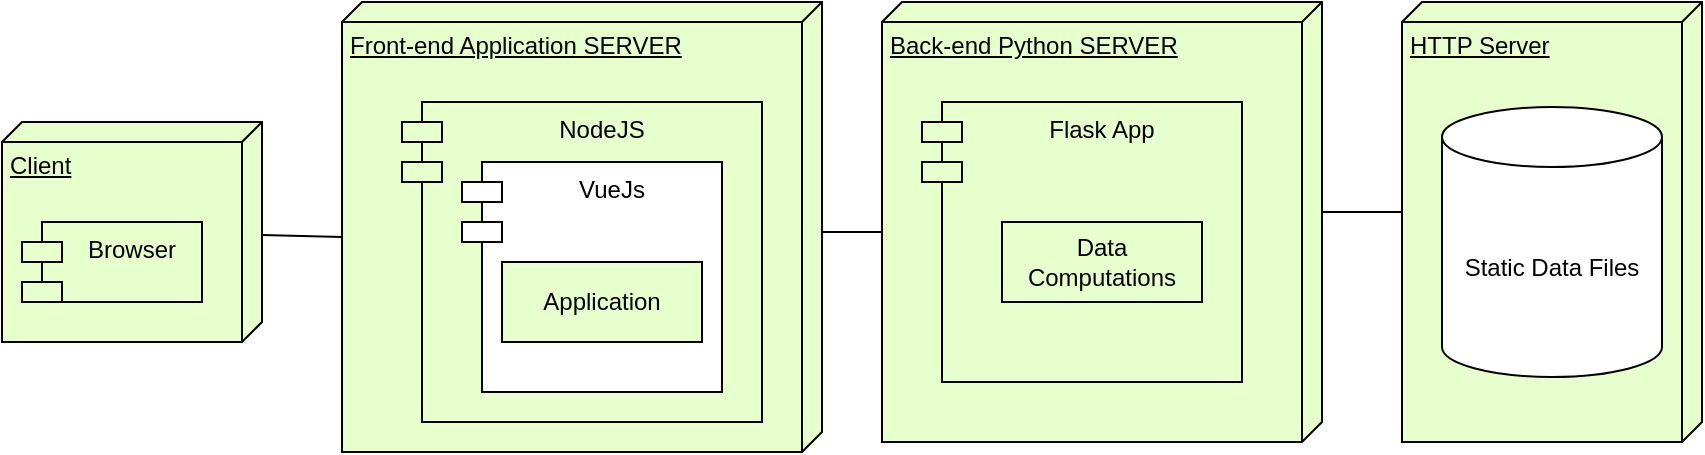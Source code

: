 <mxfile version="21.0.10" type="github" pages="7">
  <diagram id="E837GoeuXGmQwGHqAzzl" name="architecture">
    <mxGraphModel dx="2309" dy="687" grid="1" gridSize="10" guides="1" tooltips="1" connect="1" arrows="1" fold="1" page="1" pageScale="1" pageWidth="827" pageHeight="1169" math="0" shadow="0">
      <root>
        <mxCell id="0" />
        <mxCell id="1" parent="0" />
        <mxCell id="pmZofTedvfde7MxJ5BN8-1" value="Client" style="verticalAlign=top;align=left;spacingTop=8;spacingLeft=2;spacingRight=12;shape=cube;size=10;direction=south;fontStyle=4;html=1;whiteSpace=wrap;fillColor=#E6FFCC;" parent="1" vertex="1">
          <mxGeometry x="-190" y="210" width="130" height="110" as="geometry" />
        </mxCell>
        <mxCell id="pmZofTedvfde7MxJ5BN8-3" value="Front-end Application SERVER" style="verticalAlign=top;align=left;spacingTop=8;spacingLeft=2;spacingRight=12;shape=cube;size=10;direction=south;fontStyle=4;html=1;whiteSpace=wrap;fillColor=#E6FFCC;" parent="1" vertex="1">
          <mxGeometry x="-20" y="150" width="240" height="225" as="geometry" />
        </mxCell>
        <mxCell id="pmZofTedvfde7MxJ5BN8-4" value="NodeJS" style="shape=module;align=left;spacingLeft=20;align=center;verticalAlign=top;whiteSpace=wrap;html=1;fillColor=#E6FFCC;" parent="1" vertex="1">
          <mxGeometry x="10" y="200" width="180" height="160" as="geometry" />
        </mxCell>
        <mxCell id="nsNcWMzBUlMJ7KdBMZta-1" value="&lt;div&gt;VueJs&lt;/div&gt;&lt;div&gt;&lt;br&gt;&lt;/div&gt;" style="shape=module;align=left;spacingLeft=20;align=center;verticalAlign=top;whiteSpace=wrap;html=1;" parent="1" vertex="1">
          <mxGeometry x="40" y="230" width="130" height="115" as="geometry" />
        </mxCell>
        <mxCell id="nsNcWMzBUlMJ7KdBMZta-2" value="Application " style="rounded=0;whiteSpace=wrap;html=1;fillColor=#E6FFCC;" parent="1" vertex="1">
          <mxGeometry x="60" y="280" width="100" height="40" as="geometry" />
        </mxCell>
        <mxCell id="nsNcWMzBUlMJ7KdBMZta-7" value="" style="endArrow=none;html=1;rounded=0;exitX=0;exitY=0;exitDx=117.5;exitDy=240;exitPerimeter=0;" parent="1" target="pmZofTedvfde7MxJ5BN8-1" edge="1" source="pmZofTedvfde7MxJ5BN8-3">
          <mxGeometry width="50" height="50" relative="1" as="geometry">
            <mxPoint x="200" y="250" as="sourcePoint" />
            <mxPoint x="440" y="310" as="targetPoint" />
          </mxGeometry>
        </mxCell>
        <mxCell id="JoSNRNL9ei6lDI0GYWg1-1" value="Browser" style="shape=module;align=left;spacingLeft=20;align=center;verticalAlign=top;whiteSpace=wrap;html=1;fillColor=#E6FFCC;" parent="1" vertex="1">
          <mxGeometry x="-180" y="260" width="90" height="40" as="geometry" />
        </mxCell>
        <mxCell id="OCshkxxgdjGBdQebiHbX-1" value="HTTP Server" style="verticalAlign=top;align=left;spacingTop=8;spacingLeft=2;spacingRight=12;shape=cube;size=10;direction=south;fontStyle=4;html=1;whiteSpace=wrap;fillColor=#E6FFCC;" vertex="1" parent="1">
          <mxGeometry x="510" y="150" width="150" height="220" as="geometry" />
        </mxCell>
        <mxCell id="OCshkxxgdjGBdQebiHbX-3" value="Static Data Files" style="shape=cylinder3;whiteSpace=wrap;html=1;boundedLbl=1;backgroundOutline=1;size=15;" vertex="1" parent="1">
          <mxGeometry x="530" y="202.5" width="110" height="135" as="geometry" />
        </mxCell>
        <mxCell id="OCshkxxgdjGBdQebiHbX-4" value="Back-end Python SERVER" style="verticalAlign=top;align=left;spacingTop=8;spacingLeft=2;spacingRight=12;shape=cube;size=10;direction=south;fontStyle=4;html=1;whiteSpace=wrap;fillColor=#E6FFCC;" vertex="1" parent="1">
          <mxGeometry x="250" y="150" width="220" height="220" as="geometry" />
        </mxCell>
        <mxCell id="OCshkxxgdjGBdQebiHbX-5" value="Flask App" style="shape=module;align=left;spacingLeft=20;align=center;verticalAlign=top;whiteSpace=wrap;html=1;fillColor=#E6FFCC;" vertex="1" parent="1">
          <mxGeometry x="270" y="200" width="160" height="140" as="geometry" />
        </mxCell>
        <mxCell id="OCshkxxgdjGBdQebiHbX-7" value="&lt;div&gt;Data &lt;br&gt;Computations&lt;br&gt;&lt;/div&gt;" style="rounded=0;whiteSpace=wrap;html=1;fillColor=#E6FFCC;" vertex="1" parent="1">
          <mxGeometry x="310" y="260" width="100" height="40" as="geometry" />
        </mxCell>
        <mxCell id="OCshkxxgdjGBdQebiHbX-8" value="" style="endArrow=none;html=1;rounded=0;exitX=0;exitY=0;exitDx=115;exitDy=220;exitPerimeter=0;" edge="1" parent="1" source="OCshkxxgdjGBdQebiHbX-4">
          <mxGeometry width="50" height="50" relative="1" as="geometry">
            <mxPoint x="-10" y="278" as="sourcePoint" />
            <mxPoint x="220" y="265" as="targetPoint" />
          </mxGeometry>
        </mxCell>
        <mxCell id="OCshkxxgdjGBdQebiHbX-9" value="" style="endArrow=none;html=1;rounded=0;exitX=0.477;exitY=1;exitDx=0;exitDy=0;exitPerimeter=0;entryX=0;entryY=0;entryDx=105;entryDy=0;entryPerimeter=0;" edge="1" parent="1" source="OCshkxxgdjGBdQebiHbX-1" target="OCshkxxgdjGBdQebiHbX-4">
          <mxGeometry width="50" height="50" relative="1" as="geometry">
            <mxPoint x="260" y="275" as="sourcePoint" />
            <mxPoint x="230" y="275" as="targetPoint" />
          </mxGeometry>
        </mxCell>
      </root>
    </mxGraphModel>
  </diagram>
  <diagram id="yPDn8Lph00N95JW0atBV" name="user">
    <mxGraphModel dx="2309" dy="1856" grid="1" gridSize="10" guides="1" tooltips="1" connect="1" arrows="1" fold="1" page="1" pageScale="1" pageWidth="827" pageHeight="1169" math="0" shadow="0">
      <root>
        <mxCell id="0" />
        <mxCell id="1" parent="0" />
        <mxCell id="HfBj9nuqS3NElBbqQdhw-1" value="" style="rounded=0;whiteSpace=wrap;html=1;" parent="1" vertex="1">
          <mxGeometry x="-720" y="-80" width="490" height="630" as="geometry" />
        </mxCell>
        <mxCell id="eLYtYys3gFhz9bifagLl-1" value="Actor" style="shape=umlActor;verticalLabelPosition=bottom;verticalAlign=top;html=1;outlineConnect=0;" parent="1" vertex="1">
          <mxGeometry x="-800" y="220" width="30" height="60" as="geometry" />
        </mxCell>
        <mxCell id="Nc5_KZlm4uyUPGM0GwBJ-1" value="&lt;b&gt;Visualiser le site de Gavre&lt;br&gt;&lt;/b&gt;" style="ellipse;whiteSpace=wrap;html=1;" parent="1" vertex="1">
          <mxGeometry x="-625" y="-30" width="280" height="40" as="geometry" />
        </mxCell>
        <mxCell id="z-hk673n-tnqEPXCckuk-1" value="&lt;b&gt;Selectionner un scénario parmis ceux disponible&lt;/b&gt;" style="ellipse;whiteSpace=wrap;html=1;" parent="1" vertex="1">
          <mxGeometry x="-642.5" y="30" width="315" height="60" as="geometry" />
        </mxCell>
        <mxCell id="z-hk673n-tnqEPXCckuk-2" value="&lt;div&gt;&lt;br&gt;&lt;/div&gt;&lt;div&gt;&lt;b&gt;Visualiser les attributs Inputs sous forme de graphique &lt;/b&gt;&lt;br&gt;&lt;/div&gt;&lt;div&gt;Temps, Maree (m), NMR (m), Surcote (m), Hs(vagues) (m), Tp(vagues), Dp(vagues),U(vent) (m/s)&lt;br&gt;Dir(vent)&lt;br&gt;&lt;/div&gt;" style="ellipse;whiteSpace=wrap;html=1;" parent="1" vertex="1">
          <mxGeometry x="-667.5" y="150" width="365" height="150" as="geometry" />
        </mxCell>
        <mxCell id="z-hk673n-tnqEPXCckuk-3" value="&lt;div&gt;&lt;b&gt;Visualiser sur carte la hauteur minimale de l&#39;eau &lt;/b&gt;&lt;/div&gt;" style="ellipse;whiteSpace=wrap;html=1;" parent="1" vertex="1">
          <mxGeometry x="-642.5" y="320" width="315" height="60" as="geometry" />
        </mxCell>
        <mxCell id="z-hk673n-tnqEPXCckuk-4" value="&lt;div&gt;&lt;b&gt;Visualiser sur carte la hauteur maximale de l&#39;eau &lt;/b&gt;&lt;/div&gt;" style="ellipse;whiteSpace=wrap;html=1;" parent="1" vertex="1">
          <mxGeometry x="-642.5" y="400" width="315" height="60" as="geometry" />
        </mxCell>
        <mxCell id="z-hk673n-tnqEPXCckuk-5" value="&lt;div&gt;&lt;b&gt;Pour un Scénario&lt;/b&gt;&lt;/div&gt;" style="text;whiteSpace=wrap;html=1;" parent="1" vertex="1">
          <mxGeometry x="-540" y="120" width="130" height="40" as="geometry" />
        </mxCell>
        <mxCell id="z-hk673n-tnqEPXCckuk-6" value="&lt;div&gt;&lt;b&gt;Comparer à minima deux scénarios,&lt;/b&gt;&lt;/div&gt;&lt;div&gt;&lt;b&gt;graphiques + visu cartes&lt;br&gt;&lt;/b&gt;&lt;/div&gt;" style="ellipse;whiteSpace=wrap;html=1;" parent="1" vertex="1">
          <mxGeometry x="-642.5" y="470" width="315" height="60" as="geometry" />
        </mxCell>
        <mxCell id="FrUJMq4o7T1fBLYbls6T-1" value="" style="endArrow=none;html=1;rounded=0;entryX=0;entryY=0.5;entryDx=0;entryDy=0;" parent="1" source="eLYtYys3gFhz9bifagLl-1" target="Nc5_KZlm4uyUPGM0GwBJ-1" edge="1">
          <mxGeometry width="50" height="50" relative="1" as="geometry">
            <mxPoint x="-440" y="360" as="sourcePoint" />
            <mxPoint x="-390" y="310" as="targetPoint" />
          </mxGeometry>
        </mxCell>
        <mxCell id="FrUJMq4o7T1fBLYbls6T-2" value="" style="endArrow=none;html=1;rounded=0;entryX=0;entryY=0.5;entryDx=0;entryDy=0;exitX=0.5;exitY=0.5;exitDx=0;exitDy=0;exitPerimeter=0;" parent="1" source="eLYtYys3gFhz9bifagLl-1" target="z-hk673n-tnqEPXCckuk-1" edge="1">
          <mxGeometry width="50" height="50" relative="1" as="geometry">
            <mxPoint x="-740" y="230" as="sourcePoint" />
            <mxPoint x="-615" y="60" as="targetPoint" />
          </mxGeometry>
        </mxCell>
        <mxCell id="FrUJMq4o7T1fBLYbls6T-3" value="" style="endArrow=none;html=1;rounded=0;entryX=0;entryY=0.5;entryDx=0;entryDy=0;exitX=0.5;exitY=0.5;exitDx=0;exitDy=0;exitPerimeter=0;" parent="1" source="eLYtYys3gFhz9bifagLl-1" target="z-hk673n-tnqEPXCckuk-2" edge="1">
          <mxGeometry width="50" height="50" relative="1" as="geometry">
            <mxPoint x="-755" y="250" as="sourcePoint" />
            <mxPoint x="-632" y="120" as="targetPoint" />
          </mxGeometry>
        </mxCell>
        <mxCell id="FrUJMq4o7T1fBLYbls6T-4" value="" style="endArrow=none;html=1;rounded=0;entryX=0.008;entryY=0.4;entryDx=0;entryDy=0;exitX=0.5;exitY=0.5;exitDx=0;exitDy=0;exitPerimeter=0;entryPerimeter=0;" parent="1" source="eLYtYys3gFhz9bifagLl-1" target="z-hk673n-tnqEPXCckuk-3" edge="1">
          <mxGeometry width="50" height="50" relative="1" as="geometry">
            <mxPoint x="-755" y="250" as="sourcePoint" />
            <mxPoint x="-657" y="275" as="targetPoint" />
          </mxGeometry>
        </mxCell>
        <mxCell id="FrUJMq4o7T1fBLYbls6T-5" value="" style="endArrow=none;html=1;rounded=0;entryX=0;entryY=0.5;entryDx=0;entryDy=0;exitX=0.5;exitY=0.5;exitDx=0;exitDy=0;exitPerimeter=0;" parent="1" source="eLYtYys3gFhz9bifagLl-1" target="z-hk673n-tnqEPXCckuk-4" edge="1">
          <mxGeometry width="50" height="50" relative="1" as="geometry">
            <mxPoint x="-755" y="250" as="sourcePoint" />
            <mxPoint x="-630" y="384" as="targetPoint" />
          </mxGeometry>
        </mxCell>
        <mxCell id="FrUJMq4o7T1fBLYbls6T-6" value="" style="endArrow=none;html=1;rounded=0;entryX=0;entryY=0.5;entryDx=0;entryDy=0;exitX=0.5;exitY=0.5;exitDx=0;exitDy=0;exitPerimeter=0;" parent="1" source="eLYtYys3gFhz9bifagLl-1" target="z-hk673n-tnqEPXCckuk-6" edge="1">
          <mxGeometry width="50" height="50" relative="1" as="geometry">
            <mxPoint x="-755" y="250" as="sourcePoint" />
            <mxPoint x="-632" y="460" as="targetPoint" />
          </mxGeometry>
        </mxCell>
        <mxCell id="FrUJMq4o7T1fBLYbls6T-7" value="Data" style="shape=cylinder3;whiteSpace=wrap;html=1;boundedLbl=1;backgroundOutline=1;size=15;" parent="1" vertex="1">
          <mxGeometry x="-200" y="250" width="60" height="80" as="geometry" />
        </mxCell>
        <mxCell id="FrUJMq4o7T1fBLYbls6T-8" value="" style="endArrow=classic;startArrow=classic;html=1;rounded=0;entryX=1;entryY=0.5;entryDx=0;entryDy=0;exitX=0.145;exitY=0;exitDx=0;exitDy=4.35;exitPerimeter=0;" parent="1" source="FrUJMq4o7T1fBLYbls6T-7" target="Nc5_KZlm4uyUPGM0GwBJ-1" edge="1">
          <mxGeometry width="50" height="50" relative="1" as="geometry">
            <mxPoint x="-440" y="390" as="sourcePoint" />
            <mxPoint x="-390" y="340" as="targetPoint" />
          </mxGeometry>
        </mxCell>
        <mxCell id="FrUJMq4o7T1fBLYbls6T-9" value="" style="endArrow=classic;startArrow=classic;html=1;rounded=0;entryX=1;entryY=0.5;entryDx=0;entryDy=0;exitX=0;exitY=0;exitDx=0;exitDy=15;exitPerimeter=0;" parent="1" source="FrUJMq4o7T1fBLYbls6T-7" target="z-hk673n-tnqEPXCckuk-1" edge="1">
          <mxGeometry width="50" height="50" relative="1" as="geometry">
            <mxPoint x="-440" y="370" as="sourcePoint" />
            <mxPoint x="-390" y="320" as="targetPoint" />
          </mxGeometry>
        </mxCell>
        <mxCell id="FrUJMq4o7T1fBLYbls6T-10" value="" style="endArrow=classic;startArrow=classic;html=1;rounded=0;entryX=1;entryY=0.5;entryDx=0;entryDy=0;exitX=0;exitY=0;exitDx=0;exitDy=27.5;exitPerimeter=0;" parent="1" source="FrUJMq4o7T1fBLYbls6T-7" target="z-hk673n-tnqEPXCckuk-2" edge="1">
          <mxGeometry width="50" height="50" relative="1" as="geometry">
            <mxPoint x="-440" y="370" as="sourcePoint" />
            <mxPoint x="-390" y="320" as="targetPoint" />
          </mxGeometry>
        </mxCell>
        <mxCell id="FrUJMq4o7T1fBLYbls6T-11" value="" style="endArrow=classic;startArrow=classic;html=1;rounded=0;entryX=1;entryY=0.5;entryDx=0;entryDy=0;exitX=0;exitY=0.5;exitDx=0;exitDy=0;exitPerimeter=0;" parent="1" source="FrUJMq4o7T1fBLYbls6T-7" target="z-hk673n-tnqEPXCckuk-3" edge="1">
          <mxGeometry width="50" height="50" relative="1" as="geometry">
            <mxPoint x="-440" y="370" as="sourcePoint" />
            <mxPoint x="-390" y="320" as="targetPoint" />
          </mxGeometry>
        </mxCell>
        <mxCell id="FrUJMq4o7T1fBLYbls6T-12" value="" style="endArrow=classic;startArrow=classic;html=1;rounded=0;entryX=0;entryY=1;entryDx=0;entryDy=-15;entryPerimeter=0;exitX=1;exitY=0.5;exitDx=0;exitDy=0;" parent="1" source="z-hk673n-tnqEPXCckuk-4" target="FrUJMq4o7T1fBLYbls6T-7" edge="1">
          <mxGeometry width="50" height="50" relative="1" as="geometry">
            <mxPoint x="-440" y="370" as="sourcePoint" />
            <mxPoint x="-390" y="320" as="targetPoint" />
          </mxGeometry>
        </mxCell>
        <mxCell id="FrUJMq4o7T1fBLYbls6T-13" value="" style="endArrow=classic;startArrow=classic;html=1;rounded=0;entryX=0.145;entryY=1;entryDx=0;entryDy=-4.35;entryPerimeter=0;exitX=1;exitY=0.5;exitDx=0;exitDy=0;" parent="1" source="z-hk673n-tnqEPXCckuk-6" target="FrUJMq4o7T1fBLYbls6T-7" edge="1">
          <mxGeometry width="50" height="50" relative="1" as="geometry">
            <mxPoint x="-440" y="370" as="sourcePoint" />
            <mxPoint x="-390" y="320" as="targetPoint" />
          </mxGeometry>
        </mxCell>
        <mxCell id="HfBj9nuqS3NElBbqQdhw-4" value="Application&amp;nbsp;" style="text;strokeColor=none;fillColor=none;html=1;fontSize=24;fontStyle=1;verticalAlign=middle;align=center;" parent="1" vertex="1">
          <mxGeometry x="-525" y="-80" width="100" height="40" as="geometry" />
        </mxCell>
      </root>
    </mxGraphModel>
  </diagram>
  <diagram id="s5TAlvskmhg0fvF0SpDB" name="diagramme_classe">
    <mxGraphModel dx="1482" dy="1856" grid="1" gridSize="10" guides="1" tooltips="1" connect="1" arrows="1" fold="1" page="1" pageScale="1" pageWidth="827" pageHeight="1169" math="0" shadow="0">
      <root>
        <mxCell id="0" />
        <mxCell id="1" parent="0" />
        <mxCell id="H9Bv7369-qBUsl4gx9aj-4" value="MapViewer" style="swimlane;fontStyle=1;align=center;verticalAlign=top;childLayout=stackLayout;horizontal=1;startSize=26;horizontalStack=0;resizeParent=1;resizeParentMax=0;resizeLast=0;collapsible=1;marginBottom=0;whiteSpace=wrap;html=1;" parent="1" vertex="1">
          <mxGeometry x="160" y="-1140" width="420" height="450" as="geometry" />
        </mxCell>
        <mxCell id="H9Bv7369-qBUsl4gx9aj-5" value="- viewerDiv: HTMLElement" style="text;strokeColor=none;fillColor=none;align=left;verticalAlign=top;spacingLeft=4;spacingRight=4;overflow=hidden;rotatable=0;points=[[0,0.5],[1,0.5]];portConstraint=eastwest;whiteSpace=wrap;html=1;" parent="H9Bv7369-qBUsl4gx9aj-4" vertex="1">
          <mxGeometry y="26" width="420" height="26" as="geometry" />
        </mxCell>
        <mxCell id="H9Bv7369-qBUsl4gx9aj-6" value="- Extent: Array" style="text;strokeColor=none;fillColor=none;align=left;verticalAlign=top;spacingLeft=4;spacingRight=4;overflow=hidden;rotatable=0;points=[[0,0.5],[1,0.5]];portConstraint=eastwest;whiteSpace=wrap;html=1;" parent="H9Bv7369-qBUsl4gx9aj-4" vertex="1">
          <mxGeometry y="52" width="420" height="26" as="geometry" />
        </mxCell>
        <mxCell id="H9Bv7369-qBUsl4gx9aj-7" value="- &lt;code class=&quot;!whitespace-pre hljs language-lua&quot;&gt;layers: Array&lt;br&gt;&lt;/code&gt;" style="text;strokeColor=none;fillColor=none;align=left;verticalAlign=top;spacingLeft=4;spacingRight=4;overflow=hidden;rotatable=0;points=[[0,0.5],[1,0.5]];portConstraint=eastwest;whiteSpace=wrap;html=1;" parent="H9Bv7369-qBUsl4gx9aj-4" vertex="1">
          <mxGeometry y="78" width="420" height="26" as="geometry" />
        </mxCell>
        <mxCell id="H9Bv7369-qBUsl4gx9aj-8" value="- Range: Number" style="text;strokeColor=none;fillColor=none;align=left;verticalAlign=top;spacingLeft=4;spacingRight=4;overflow=hidden;rotatable=0;points=[[0,0.5],[1,0.5]];portConstraint=eastwest;whiteSpace=wrap;html=1;" parent="H9Bv7369-qBUsl4gx9aj-4" vertex="1">
          <mxGeometry y="104" width="420" height="26" as="geometry" />
        </mxCell>
        <mxCell id="H9Bv7369-qBUsl4gx9aj-9" value="- Heading: Number" style="text;strokeColor=none;fillColor=none;align=left;verticalAlign=top;spacingLeft=4;spacingRight=4;overflow=hidden;rotatable=0;points=[[0,0.5],[1,0.5]];portConstraint=eastwest;whiteSpace=wrap;html=1;" parent="H9Bv7369-qBUsl4gx9aj-4" vertex="1">
          <mxGeometry y="130" width="420" height="26" as="geometry" />
        </mxCell>
        <mxCell id="H9Bv7369-qBUsl4gx9aj-10" value="- Tilt: Number" style="text;strokeColor=none;fillColor=none;align=left;verticalAlign=top;spacingLeft=4;spacingRight=4;overflow=hidden;rotatable=0;points=[[0,0.5],[1,0.5]];portConstraint=eastwest;whiteSpace=wrap;html=1;" parent="H9Bv7369-qBUsl4gx9aj-4" vertex="1">
          <mxGeometry y="156" width="420" height="26" as="geometry" />
        </mxCell>
        <mxCell id="H9Bv7369-qBUsl4gx9aj-11" value="" style="line;strokeWidth=1;fillColor=none;align=left;verticalAlign=middle;spacingTop=-1;spacingLeft=3;spacingRight=3;rotatable=0;labelPosition=right;points=[];portConstraint=eastwest;strokeColor=inherit;" parent="H9Bv7369-qBUsl4gx9aj-4" vertex="1">
          <mxGeometry y="182" width="420" height="8" as="geometry" />
        </mxCell>
        <mxCell id="H9Bv7369-qBUsl4gx9aj-12" value="+ init()" style="text;strokeColor=none;fillColor=none;align=left;verticalAlign=top;spacingLeft=4;spacingRight=4;overflow=hidden;rotatable=0;points=[[0,0.5],[1,0.5]];portConstraint=eastwest;whiteSpace=wrap;html=1;" parent="H9Bv7369-qBUsl4gx9aj-4" vertex="1">
          <mxGeometry y="190" width="420" height="26" as="geometry" />
        </mxCell>
        <mxCell id="H9Bv7369-qBUsl4gx9aj-13" value="&lt;div&gt;+ getLayers()&lt;/div&gt;" style="text;strokeColor=none;fillColor=none;align=left;verticalAlign=top;spacingLeft=4;spacingRight=4;overflow=hidden;rotatable=0;points=[[0,0.5],[1,0.5]];portConstraint=eastwest;whiteSpace=wrap;html=1;" parent="H9Bv7369-qBUsl4gx9aj-4" vertex="1">
          <mxGeometry y="216" width="420" height="26" as="geometry" />
        </mxCell>
        <mxCell id="H9Bv7369-qBUsl4gx9aj-14" value="&lt;div&gt;+ addLayer()&lt;/div&gt;" style="text;strokeColor=none;fillColor=none;align=left;verticalAlign=top;spacingLeft=4;spacingRight=4;overflow=hidden;rotatable=0;points=[[0,0.5],[1,0.5]];portConstraint=eastwest;whiteSpace=wrap;html=1;" parent="H9Bv7369-qBUsl4gx9aj-4" vertex="1">
          <mxGeometry y="242" width="420" height="26" as="geometry" />
        </mxCell>
        <mxCell id="H9Bv7369-qBUsl4gx9aj-15" value="&lt;div&gt;+ removeLayer()&lt;/div&gt;" style="text;strokeColor=none;fillColor=none;align=left;verticalAlign=top;spacingLeft=4;spacingRight=4;overflow=hidden;rotatable=0;points=[[0,0.5],[1,0.5]];portConstraint=eastwest;whiteSpace=wrap;html=1;" parent="H9Bv7369-qBUsl4gx9aj-4" vertex="1">
          <mxGeometry y="268" width="420" height="26" as="geometry" />
        </mxCell>
        <mxCell id="H9Bv7369-qBUsl4gx9aj-16" value="&lt;div&gt;+ setHeading(heading: num): void&lt;br&gt;&lt;/div&gt;" style="text;strokeColor=none;fillColor=none;align=left;verticalAlign=top;spacingLeft=4;spacingRight=4;overflow=hidden;rotatable=0;points=[[0,0.5],[1,0.5]];portConstraint=eastwest;whiteSpace=wrap;html=1;" parent="H9Bv7369-qBUsl4gx9aj-4" vertex="1">
          <mxGeometry y="294" width="420" height="26" as="geometry" />
        </mxCell>
        <mxCell id="H9Bv7369-qBUsl4gx9aj-17" value="&lt;div&gt;+ setTilt(tilt: num): void&lt;br&gt;&lt;/div&gt;" style="text;strokeColor=none;fillColor=none;align=left;verticalAlign=top;spacingLeft=4;spacingRight=4;overflow=hidden;rotatable=0;points=[[0,0.5],[1,0.5]];portConstraint=eastwest;whiteSpace=wrap;html=1;" parent="H9Bv7369-qBUsl4gx9aj-4" vertex="1">
          <mxGeometry y="320" width="420" height="26" as="geometry" />
        </mxCell>
        <mxCell id="H9Bv7369-qBUsl4gx9aj-18" value="&lt;div&gt;+ getTilt(): num&lt;br&gt;&lt;/div&gt;" style="text;strokeColor=none;fillColor=none;align=left;verticalAlign=top;spacingLeft=4;spacingRight=4;overflow=hidden;rotatable=0;points=[[0,0.5],[1,0.5]];portConstraint=eastwest;whiteSpace=wrap;html=1;" parent="H9Bv7369-qBUsl4gx9aj-4" vertex="1">
          <mxGeometry y="346" width="420" height="26" as="geometry" />
        </mxCell>
        <mxCell id="H9Bv7369-qBUsl4gx9aj-19" value="&lt;div&gt;+ getHeading(): num&lt;br&gt;&lt;/div&gt;" style="text;strokeColor=none;fillColor=none;align=left;verticalAlign=top;spacingLeft=4;spacingRight=4;overflow=hidden;rotatable=0;points=[[0,0.5],[1,0.5]];portConstraint=eastwest;whiteSpace=wrap;html=1;" parent="H9Bv7369-qBUsl4gx9aj-4" vertex="1">
          <mxGeometry y="372" width="420" height="26" as="geometry" />
        </mxCell>
        <mxCell id="H9Bv7369-qBUsl4gx9aj-20" value="&lt;div&gt;+ getRange(): num&lt;br&gt;&lt;/div&gt;" style="text;strokeColor=none;fillColor=none;align=left;verticalAlign=top;spacingLeft=4;spacingRight=4;overflow=hidden;rotatable=0;points=[[0,0.5],[1,0.5]];portConstraint=eastwest;whiteSpace=wrap;html=1;" parent="H9Bv7369-qBUsl4gx9aj-4" vertex="1">
          <mxGeometry y="398" width="420" height="26" as="geometry" />
        </mxCell>
        <mxCell id="H9Bv7369-qBUsl4gx9aj-21" value="&lt;div&gt;+ setRange(range: num): void&lt;br&gt;&lt;/div&gt;" style="text;strokeColor=none;fillColor=none;align=left;verticalAlign=top;spacingLeft=4;spacingRight=4;overflow=hidden;rotatable=0;points=[[0,0.5],[1,0.5]];portConstraint=eastwest;whiteSpace=wrap;html=1;" parent="H9Bv7369-qBUsl4gx9aj-4" vertex="1">
          <mxGeometry y="424" width="420" height="26" as="geometry" />
        </mxCell>
        <mxCell id="H9Bv7369-qBUsl4gx9aj-22" value="Layer" style="swimlane;fontStyle=1;align=center;verticalAlign=top;childLayout=stackLayout;horizontal=1;startSize=26;horizontalStack=0;resizeParent=1;resizeParentMax=0;resizeLast=0;collapsible=1;marginBottom=0;whiteSpace=wrap;html=1;" parent="1" vertex="1">
          <mxGeometry x="320" y="-640" width="420" height="86" as="geometry" />
        </mxCell>
        <mxCell id="H9Bv7369-qBUsl4gx9aj-23" value="- name: string" style="text;strokeColor=none;fillColor=none;align=left;verticalAlign=top;spacingLeft=4;spacingRight=4;overflow=hidden;rotatable=0;points=[[0,0.5],[1,0.5]];portConstraint=eastwest;whiteSpace=wrap;html=1;" parent="H9Bv7369-qBUsl4gx9aj-22" vertex="1">
          <mxGeometry y="26" width="420" height="26" as="geometry" />
        </mxCell>
        <mxCell id="H9Bv7369-qBUsl4gx9aj-24" value="- type: string" style="text;strokeColor=none;fillColor=none;align=left;verticalAlign=top;spacingLeft=4;spacingRight=4;overflow=hidden;rotatable=0;points=[[0,0.5],[1,0.5]];portConstraint=eastwest;whiteSpace=wrap;html=1;" parent="H9Bv7369-qBUsl4gx9aj-22" vertex="1">
          <mxGeometry y="52" width="420" height="26" as="geometry" />
        </mxCell>
        <mxCell id="H9Bv7369-qBUsl4gx9aj-29" value="" style="line;strokeWidth=1;fillColor=none;align=left;verticalAlign=middle;spacingTop=-1;spacingLeft=3;spacingRight=3;rotatable=0;labelPosition=right;points=[];portConstraint=eastwest;strokeColor=inherit;" parent="H9Bv7369-qBUsl4gx9aj-22" vertex="1">
          <mxGeometry y="78" width="420" height="8" as="geometry" />
        </mxCell>
      </root>
    </mxGraphModel>
  </diagram>
  <diagram id="C5RBs43oDa-KdzZeNtuy" name="class">
    <mxGraphModel dx="2309" dy="687" grid="1" gridSize="10" guides="1" tooltips="1" connect="1" arrows="1" fold="1" page="1" pageScale="1" pageWidth="827" pageHeight="1169" math="0" shadow="0">
      <root>
        <mxCell id="WIyWlLk6GJQsqaUBKTNV-0" />
        <mxCell id="WIyWlLk6GJQsqaUBKTNV-1" parent="WIyWlLk6GJQsqaUBKTNV-0" />
        <mxCell id="DztwkjnsRrXzU0sbATDb-0" value="OLViewer" style="swimlane;fontStyle=1;align=center;verticalAlign=top;childLayout=stackLayout;horizontal=1;startSize=26;horizontalStack=0;resizeParent=1;resizeParentMax=0;resizeLast=0;collapsible=1;marginBottom=0;whiteSpace=wrap;html=1;fillColor=#E6FFCC;" parent="WIyWlLk6GJQsqaUBKTNV-1" vertex="1">
          <mxGeometry x="-790" y="30" width="160" height="190" as="geometry" />
        </mxCell>
        <mxCell id="DztwkjnsRrXzU0sbATDb-5" value="&lt;div&gt;+ width&lt;br&gt;&lt;/div&gt;&lt;div&gt;&lt;br&gt;&lt;/div&gt;" style="text;strokeColor=none;fillColor=none;align=left;verticalAlign=top;spacingLeft=4;spacingRight=4;overflow=hidden;rotatable=0;points=[[0,0.5],[1,0.5]];portConstraint=eastwest;whiteSpace=wrap;html=1;" parent="DztwkjnsRrXzU0sbATDb-0" vertex="1">
          <mxGeometry y="26" width="160" height="26" as="geometry" />
        </mxCell>
        <mxCell id="DztwkjnsRrXzU0sbATDb-6" value="&lt;div&gt;+ height&lt;/div&gt;&lt;div&gt;&lt;br&gt;&lt;/div&gt;" style="text;strokeColor=none;fillColor=none;align=left;verticalAlign=top;spacingLeft=4;spacingRight=4;overflow=hidden;rotatable=0;points=[[0,0.5],[1,0.5]];portConstraint=eastwest;whiteSpace=wrap;html=1;" parent="DztwkjnsRrXzU0sbATDb-0" vertex="1">
          <mxGeometry y="52" width="160" height="26" as="geometry" />
        </mxCell>
        <mxCell id="DztwkjnsRrXzU0sbATDb-7" value="&lt;div&gt;+ center&lt;br&gt;&lt;/div&gt;&lt;div&gt;&lt;br&gt;&lt;/div&gt;" style="text;strokeColor=none;fillColor=none;align=left;verticalAlign=top;spacingLeft=4;spacingRight=4;overflow=hidden;rotatable=0;points=[[0,0.5],[1,0.5]];portConstraint=eastwest;whiteSpace=wrap;html=1;" parent="DztwkjnsRrXzU0sbATDb-0" vertex="1">
          <mxGeometry y="78" width="160" height="26" as="geometry" />
        </mxCell>
        <mxCell id="DztwkjnsRrXzU0sbATDb-8" value="&lt;div&gt;+ zoom&lt;br&gt;&lt;/div&gt;&lt;div&gt;&lt;br&gt;&lt;/div&gt;" style="text;strokeColor=none;fillColor=none;align=left;verticalAlign=top;spacingLeft=4;spacingRight=4;overflow=hidden;rotatable=0;points=[[0,0.5],[1,0.5]];portConstraint=eastwest;whiteSpace=wrap;html=1;" parent="DztwkjnsRrXzU0sbATDb-0" vertex="1">
          <mxGeometry y="104" width="160" height="26" as="geometry" />
        </mxCell>
        <mxCell id="DztwkjnsRrXzU0sbATDb-1" value="&lt;div&gt;+ style&lt;br&gt;&lt;/div&gt;&lt;div&gt;&lt;br&gt;&lt;/div&gt;" style="text;strokeColor=none;fillColor=none;align=left;verticalAlign=top;spacingLeft=4;spacingRight=4;overflow=hidden;rotatable=0;points=[[0,0.5],[1,0.5]];portConstraint=eastwest;whiteSpace=wrap;html=1;" parent="DztwkjnsRrXzU0sbATDb-0" vertex="1">
          <mxGeometry y="130" width="160" height="26" as="geometry" />
        </mxCell>
        <mxCell id="DztwkjnsRrXzU0sbATDb-2" value="" style="line;strokeWidth=1;fillColor=none;align=left;verticalAlign=middle;spacingTop=-1;spacingLeft=3;spacingRight=3;rotatable=0;labelPosition=right;points=[];portConstraint=eastwest;strokeColor=inherit;" parent="DztwkjnsRrXzU0sbATDb-0" vertex="1">
          <mxGeometry y="156" width="160" height="8" as="geometry" />
        </mxCell>
        <mxCell id="DztwkjnsRrXzU0sbATDb-3" value="- initOL" style="text;strokeColor=none;fillColor=none;align=left;verticalAlign=top;spacingLeft=4;spacingRight=4;overflow=hidden;rotatable=0;points=[[0,0.5],[1,0.5]];portConstraint=eastwest;whiteSpace=wrap;html=1;" parent="DztwkjnsRrXzU0sbATDb-0" vertex="1">
          <mxGeometry y="164" width="160" height="26" as="geometry" />
        </mxCell>
        <mxCell id="DztwkjnsRrXzU0sbATDb-9" value="VTController" style="swimlane;fontStyle=1;align=center;verticalAlign=top;childLayout=stackLayout;horizontal=1;startSize=26;horizontalStack=0;resizeParent=1;resizeParentMax=0;resizeLast=0;collapsible=1;marginBottom=0;whiteSpace=wrap;html=1;fillColor=#E6FFCC;" parent="WIyWlLk6GJQsqaUBKTNV-1" vertex="1">
          <mxGeometry x="-610" y="30" width="160" height="268" as="geometry" />
        </mxCell>
        <mxCell id="DztwkjnsRrXzU0sbATDb-13" value="&lt;div&gt;+ width&lt;br&gt;&lt;/div&gt;&lt;div&gt;&lt;br&gt;&lt;/div&gt;" style="text;strokeColor=none;fillColor=none;align=left;verticalAlign=top;spacingLeft=4;spacingRight=4;overflow=hidden;rotatable=0;points=[[0,0.5],[1,0.5]];portConstraint=eastwest;whiteSpace=wrap;html=1;" parent="DztwkjnsRrXzU0sbATDb-9" vertex="1">
          <mxGeometry y="26" width="160" height="26" as="geometry" />
        </mxCell>
        <mxCell id="DztwkjnsRrXzU0sbATDb-17" value="&lt;div&gt;+ height&lt;/div&gt;&lt;div&gt;&lt;br&gt;&lt;/div&gt;" style="text;strokeColor=none;fillColor=none;align=left;verticalAlign=top;spacingLeft=4;spacingRight=4;overflow=hidden;rotatable=0;points=[[0,0.5],[1,0.5]];portConstraint=eastwest;whiteSpace=wrap;html=1;" parent="DztwkjnsRrXzU0sbATDb-9" vertex="1">
          <mxGeometry y="52" width="160" height="26" as="geometry" />
        </mxCell>
        <mxCell id="DztwkjnsRrXzU0sbATDb-16" value="&lt;div&gt;+ center&lt;br&gt;&lt;/div&gt;&lt;div&gt;&lt;br&gt;&lt;/div&gt;" style="text;strokeColor=none;fillColor=none;align=left;verticalAlign=top;spacingLeft=4;spacingRight=4;overflow=hidden;rotatable=0;points=[[0,0.5],[1,0.5]];portConstraint=eastwest;whiteSpace=wrap;html=1;" parent="DztwkjnsRrXzU0sbATDb-9" vertex="1">
          <mxGeometry y="78" width="160" height="26" as="geometry" />
        </mxCell>
        <mxCell id="DztwkjnsRrXzU0sbATDb-15" value="&lt;div&gt;+ zoom&lt;br&gt;&lt;/div&gt;&lt;div&gt;&lt;br&gt;&lt;/div&gt;" style="text;strokeColor=none;fillColor=none;align=left;verticalAlign=top;spacingLeft=4;spacingRight=4;overflow=hidden;rotatable=0;points=[[0,0.5],[1,0.5]];portConstraint=eastwest;whiteSpace=wrap;html=1;" parent="DztwkjnsRrXzU0sbATDb-9" vertex="1">
          <mxGeometry y="104" width="160" height="26" as="geometry" />
        </mxCell>
        <mxCell id="DztwkjnsRrXzU0sbATDb-14" value="&lt;div&gt;+ style&lt;br&gt;&lt;/div&gt;&lt;div&gt;&lt;br&gt;&lt;/div&gt;" style="text;strokeColor=none;fillColor=none;align=left;verticalAlign=top;spacingLeft=4;spacingRight=4;overflow=hidden;rotatable=0;points=[[0,0.5],[1,0.5]];portConstraint=eastwest;whiteSpace=wrap;html=1;" parent="DztwkjnsRrXzU0sbATDb-9" vertex="1">
          <mxGeometry y="130" width="160" height="26" as="geometry" />
        </mxCell>
        <mxCell id="DztwkjnsRrXzU0sbATDb-20" value="&lt;div&gt;+ renderMode&lt;br&gt;&lt;/div&gt;&lt;div&gt;&lt;br&gt;&lt;/div&gt;" style="text;strokeColor=none;fillColor=none;align=left;verticalAlign=top;spacingLeft=4;spacingRight=4;overflow=hidden;rotatable=0;points=[[0,0.5],[1,0.5]];portConstraint=eastwest;whiteSpace=wrap;html=1;" parent="DztwkjnsRrXzU0sbATDb-9" vertex="1">
          <mxGeometry y="156" width="160" height="26" as="geometry" />
        </mxCell>
        <mxCell id="DztwkjnsRrXzU0sbATDb-21" value="&lt;div&gt;+ layers&lt;br&gt;&lt;/div&gt;&lt;div&gt;&lt;br&gt;&lt;/div&gt;" style="text;strokeColor=none;fillColor=none;align=left;verticalAlign=top;spacingLeft=4;spacingRight=4;overflow=hidden;rotatable=0;points=[[0,0.5],[1,0.5]];portConstraint=eastwest;whiteSpace=wrap;html=1;" parent="DztwkjnsRrXzU0sbATDb-9" vertex="1">
          <mxGeometry y="182" width="160" height="26" as="geometry" />
        </mxCell>
        <mxCell id="DztwkjnsRrXzU0sbATDb-19" value="&lt;div&gt;+ tileZoom&lt;br&gt;&lt;/div&gt;&lt;div&gt;&lt;br&gt;&lt;/div&gt;" style="text;strokeColor=none;fillColor=none;align=left;verticalAlign=top;spacingLeft=4;spacingRight=4;overflow=hidden;rotatable=0;points=[[0,0.5],[1,0.5]];portConstraint=eastwest;whiteSpace=wrap;html=1;" parent="DztwkjnsRrXzU0sbATDb-9" vertex="1">
          <mxGeometry y="208" width="160" height="26" as="geometry" />
        </mxCell>
        <mxCell id="DztwkjnsRrXzU0sbATDb-11" value="" style="line;strokeWidth=1;fillColor=none;align=left;verticalAlign=middle;spacingTop=-1;spacingLeft=3;spacingRight=3;rotatable=0;labelPosition=right;points=[];portConstraint=eastwest;strokeColor=inherit;" parent="DztwkjnsRrXzU0sbATDb-9" vertex="1">
          <mxGeometry y="234" width="160" height="8" as="geometry" />
        </mxCell>
        <mxCell id="DztwkjnsRrXzU0sbATDb-12" value="+ init" style="text;strokeColor=none;fillColor=none;align=left;verticalAlign=top;spacingLeft=4;spacingRight=4;overflow=hidden;rotatable=0;points=[[0,0.5],[1,0.5]];portConstraint=eastwest;whiteSpace=wrap;html=1;" parent="DztwkjnsRrXzU0sbATDb-9" vertex="1">
          <mxGeometry y="242" width="160" height="26" as="geometry" />
        </mxCell>
        <mxCell id="DztwkjnsRrXzU0sbATDb-22" value="VTThreeViewer" style="swimlane;fontStyle=1;align=center;verticalAlign=top;childLayout=stackLayout;horizontal=1;startSize=26;horizontalStack=0;resizeParent=1;resizeParentMax=0;resizeLast=0;collapsible=1;marginBottom=0;whiteSpace=wrap;html=1;fillColor=#E6FFCC;" parent="WIyWlLk6GJQsqaUBKTNV-1" vertex="1">
          <mxGeometry x="-430" y="30" width="200" height="450" as="geometry" />
        </mxCell>
        <mxCell id="DztwkjnsRrXzU0sbATDb-23" value="&lt;div&gt;+ width&lt;br&gt;&lt;/div&gt;&lt;div&gt;&lt;br&gt;&lt;/div&gt;" style="text;strokeColor=none;fillColor=none;align=left;verticalAlign=top;spacingLeft=4;spacingRight=4;overflow=hidden;rotatable=0;points=[[0,0.5],[1,0.5]];portConstraint=eastwest;whiteSpace=wrap;html=1;" parent="DztwkjnsRrXzU0sbATDb-22" vertex="1">
          <mxGeometry y="26" width="200" height="26" as="geometry" />
        </mxCell>
        <mxCell id="DztwkjnsRrXzU0sbATDb-24" value="&lt;div&gt;+ height&lt;/div&gt;&lt;div&gt;&lt;br&gt;&lt;/div&gt;" style="text;strokeColor=none;fillColor=none;align=left;verticalAlign=top;spacingLeft=4;spacingRight=4;overflow=hidden;rotatable=0;points=[[0,0.5],[1,0.5]];portConstraint=eastwest;whiteSpace=wrap;html=1;" parent="DztwkjnsRrXzU0sbATDb-22" vertex="1">
          <mxGeometry y="52" width="200" height="26" as="geometry" />
        </mxCell>
        <mxCell id="DztwkjnsRrXzU0sbATDb-25" value="&lt;div&gt;+ zoomFactor&lt;br&gt;&lt;/div&gt;&lt;div&gt;&lt;br&gt;&lt;/div&gt;" style="text;strokeColor=none;fillColor=none;align=left;verticalAlign=top;spacingLeft=4;spacingRight=4;overflow=hidden;rotatable=0;points=[[0,0.5],[1,0.5]];portConstraint=eastwest;whiteSpace=wrap;html=1;" parent="DztwkjnsRrXzU0sbATDb-22" vertex="1">
          <mxGeometry y="78" width="200" height="26" as="geometry" />
        </mxCell>
        <mxCell id="DztwkjnsRrXzU0sbATDb-26" value="&lt;div&gt;+ zoomEnabled&lt;br&gt;&lt;/div&gt;&lt;div&gt;&lt;br&gt;&lt;/div&gt;" style="text;strokeColor=none;fillColor=none;align=left;verticalAlign=top;spacingLeft=4;spacingRight=4;overflow=hidden;rotatable=0;points=[[0,0.5],[1,0.5]];portConstraint=eastwest;whiteSpace=wrap;html=1;" parent="DztwkjnsRrXzU0sbATDb-22" vertex="1">
          <mxGeometry y="104" width="200" height="26" as="geometry" />
        </mxCell>
        <mxCell id="DztwkjnsRrXzU0sbATDb-27" value="&lt;div&gt;+ mapCenter&lt;br&gt;&lt;/div&gt;&lt;div&gt;&lt;br&gt;&lt;/div&gt;" style="text;strokeColor=none;fillColor=none;align=left;verticalAlign=top;spacingLeft=4;spacingRight=4;overflow=hidden;rotatable=0;points=[[0,0.5],[1,0.5]];portConstraint=eastwest;whiteSpace=wrap;html=1;" parent="DztwkjnsRrXzU0sbATDb-22" vertex="1">
          <mxGeometry y="130" width="200" height="26" as="geometry" />
        </mxCell>
        <mxCell id="DztwkjnsRrXzU0sbATDb-31" value="" style="line;strokeWidth=1;fillColor=none;align=left;verticalAlign=middle;spacingTop=-1;spacingLeft=3;spacingRight=3;rotatable=0;labelPosition=right;points=[];portConstraint=eastwest;strokeColor=inherit;" parent="DztwkjnsRrXzU0sbATDb-22" vertex="1">
          <mxGeometry y="156" width="200" height="8" as="geometry" />
        </mxCell>
        <mxCell id="DztwkjnsRrXzU0sbATDb-32" value="&lt;div&gt;- initThree&lt;/div&gt;&lt;div&gt;&lt;br&gt;&lt;/div&gt;&lt;div&gt;&lt;br&gt;&lt;/div&gt;" style="text;strokeColor=none;fillColor=none;align=left;verticalAlign=top;spacingLeft=4;spacingRight=4;overflow=hidden;rotatable=0;points=[[0,0.5],[1,0.5]];portConstraint=eastwest;whiteSpace=wrap;html=1;" parent="DztwkjnsRrXzU0sbATDb-22" vertex="1">
          <mxGeometry y="164" width="200" height="26" as="geometry" />
        </mxCell>
        <mxCell id="DztwkjnsRrXzU0sbATDb-33" value="&lt;div&gt;- animate&lt;br&gt;&lt;/div&gt;&lt;div&gt;&lt;br&gt;&lt;/div&gt;&lt;div&gt;&lt;br&gt;&lt;/div&gt;" style="text;strokeColor=none;fillColor=none;align=left;verticalAlign=top;spacingLeft=4;spacingRight=4;overflow=hidden;rotatable=0;points=[[0,0.5],[1,0.5]];portConstraint=eastwest;whiteSpace=wrap;html=1;" parent="DztwkjnsRrXzU0sbATDb-22" vertex="1">
          <mxGeometry y="190" width="200" height="26" as="geometry" />
        </mxCell>
        <mxCell id="DztwkjnsRrXzU0sbATDb-34" value="&lt;div&gt;- enableOrbitControls&lt;br&gt;&lt;/div&gt;&lt;div&gt;&lt;br&gt;&lt;/div&gt;&lt;div&gt;&lt;br&gt;&lt;/div&gt;" style="text;strokeColor=none;fillColor=none;align=left;verticalAlign=top;spacingLeft=4;spacingRight=4;overflow=hidden;rotatable=0;points=[[0,0.5],[1,0.5]];portConstraint=eastwest;whiteSpace=wrap;html=1;" parent="DztwkjnsRrXzU0sbATDb-22" vertex="1">
          <mxGeometry y="216" width="200" height="26" as="geometry" />
        </mxCell>
        <mxCell id="DztwkjnsRrXzU0sbATDb-35" value="&lt;div&gt;- disableOrbitControls&lt;/div&gt;&lt;div&gt;&lt;br&gt;&lt;/div&gt;&lt;div&gt;&lt;br&gt;&lt;/div&gt;" style="text;strokeColor=none;fillColor=none;align=left;verticalAlign=top;spacingLeft=4;spacingRight=4;overflow=hidden;rotatable=0;points=[[0,0.5],[1,0.5]];portConstraint=eastwest;whiteSpace=wrap;html=1;" parent="DztwkjnsRrXzU0sbATDb-22" vertex="1">
          <mxGeometry y="242" width="200" height="26" as="geometry" />
        </mxCell>
        <mxCell id="DztwkjnsRrXzU0sbATDb-36" value="&lt;div&gt;- setPlaneTexture &lt;br&gt;&lt;/div&gt;&lt;div&gt;&lt;br&gt;&lt;/div&gt;&lt;div&gt;&lt;br&gt;&lt;/div&gt;" style="text;strokeColor=none;fillColor=none;align=left;verticalAlign=top;spacingLeft=4;spacingRight=4;overflow=hidden;rotatable=0;points=[[0,0.5],[1,0.5]];portConstraint=eastwest;whiteSpace=wrap;html=1;" parent="DztwkjnsRrXzU0sbATDb-22" vertex="1">
          <mxGeometry y="268" width="200" height="26" as="geometry" />
        </mxCell>
        <mxCell id="DztwkjnsRrXzU0sbATDb-38" value="&lt;div&gt;- addTestBox &lt;br&gt;&lt;/div&gt;&lt;div&gt;&lt;br&gt;&lt;/div&gt;&lt;div&gt;&lt;br&gt;&lt;/div&gt;" style="text;strokeColor=none;fillColor=none;align=left;verticalAlign=top;spacingLeft=4;spacingRight=4;overflow=hidden;rotatable=0;points=[[0,0.5],[1,0.5]];portConstraint=eastwest;whiteSpace=wrap;html=1;" parent="DztwkjnsRrXzU0sbATDb-22" vertex="1">
          <mxGeometry y="294" width="200" height="26" as="geometry" />
        </mxCell>
        <mxCell id="DztwkjnsRrXzU0sbATDb-39" value="&lt;div&gt;- addFeatures&lt;br&gt;&lt;/div&gt;&lt;div&gt;&lt;br&gt;&lt;/div&gt;&lt;div&gt;&lt;br&gt;&lt;/div&gt;" style="text;strokeColor=none;fillColor=none;align=left;verticalAlign=top;spacingLeft=4;spacingRight=4;overflow=hidden;rotatable=0;points=[[0,0.5],[1,0.5]];portConstraint=eastwest;whiteSpace=wrap;html=1;" parent="DztwkjnsRrXzU0sbATDb-22" vertex="1">
          <mxGeometry y="320" width="200" height="26" as="geometry" />
        </mxCell>
        <mxCell id="DztwkjnsRrXzU0sbATDb-40" value="&lt;div&gt;- createGeometryForMergedMesh&lt;br&gt;&lt;/div&gt;&lt;div&gt;&lt;br&gt;&lt;/div&gt;&lt;div&gt;&lt;br&gt;&lt;/div&gt;" style="text;strokeColor=none;fillColor=none;align=left;verticalAlign=top;spacingLeft=4;spacingRight=4;overflow=hidden;rotatable=0;points=[[0,0.5],[1,0.5]];portConstraint=eastwest;whiteSpace=wrap;html=1;" parent="DztwkjnsRrXzU0sbATDb-22" vertex="1">
          <mxGeometry y="346" width="200" height="26" as="geometry" />
        </mxCell>
        <mxCell id="DztwkjnsRrXzU0sbATDb-43" value="- addFeature" style="text;strokeColor=none;fillColor=none;align=left;verticalAlign=top;spacingLeft=4;spacingRight=4;overflow=hidden;rotatable=0;points=[[0,0.5],[1,0.5]];portConstraint=eastwest;whiteSpace=wrap;html=1;" parent="DztwkjnsRrXzU0sbATDb-22" vertex="1">
          <mxGeometry y="372" width="200" height="26" as="geometry" />
        </mxCell>
        <mxCell id="DztwkjnsRrXzU0sbATDb-44" value="- addHemisphereLights2" style="text;strokeColor=none;fillColor=none;align=left;verticalAlign=top;spacingLeft=4;spacingRight=4;overflow=hidden;rotatable=0;points=[[0,0.5],[1,0.5]];portConstraint=eastwest;whiteSpace=wrap;html=1;" parent="DztwkjnsRrXzU0sbATDb-22" vertex="1">
          <mxGeometry y="398" width="200" height="26" as="geometry" />
        </mxCell>
        <mxCell id="DztwkjnsRrXzU0sbATDb-45" value="- doubleClick(event)" style="text;strokeColor=none;fillColor=none;align=left;verticalAlign=top;spacingLeft=4;spacingRight=4;overflow=hidden;rotatable=0;points=[[0,0.5],[1,0.5]];portConstraint=eastwest;whiteSpace=wrap;html=1;" parent="DztwkjnsRrXzU0sbATDb-22" vertex="1">
          <mxGeometry y="424" width="200" height="26" as="geometry" />
        </mxCell>
        <mxCell id="W0rFrK2OfOktocFDs25c-0" value="Scenario" style="swimlane;fontStyle=1;align=center;verticalAlign=top;childLayout=stackLayout;horizontal=1;startSize=26;horizontalStack=0;resizeParent=1;resizeParentMax=0;resizeLast=0;collapsible=1;marginBottom=0;whiteSpace=wrap;html=1;fillColor=#FFF2CC;" parent="WIyWlLk6GJQsqaUBKTNV-1" vertex="1">
          <mxGeometry x="-190" y="30" width="160" height="294" as="geometry" />
        </mxCell>
        <mxCell id="W0rFrK2OfOktocFDs25c-1" value="&lt;div&gt;+ Date[]&lt;br&gt;&lt;/div&gt;&lt;div&gt;&lt;br&gt;&lt;/div&gt;" style="text;strokeColor=none;fillColor=none;align=left;verticalAlign=top;spacingLeft=4;spacingRight=4;overflow=hidden;rotatable=0;points=[[0,0.5],[1,0.5]];portConstraint=eastwest;whiteSpace=wrap;html=1;" parent="W0rFrK2OfOktocFDs25c-0" vertex="1">
          <mxGeometry y="26" width="160" height="26" as="geometry" />
        </mxCell>
        <mxCell id="W0rFrK2OfOktocFDs25c-2" value="&lt;div&gt;+ Maree[] &lt;br&gt;&lt;/div&gt;&lt;div&gt;&lt;br&gt;&lt;/div&gt;" style="text;strokeColor=none;fillColor=none;align=left;verticalAlign=top;spacingLeft=4;spacingRight=4;overflow=hidden;rotatable=0;points=[[0,0.5],[1,0.5]];portConstraint=eastwest;whiteSpace=wrap;html=1;" parent="W0rFrK2OfOktocFDs25c-0" vertex="1">
          <mxGeometry y="52" width="160" height="26" as="geometry" />
        </mxCell>
        <mxCell id="W0rFrK2OfOktocFDs25c-3" value="&lt;div&gt;+ NMR[]&lt;br&gt;&lt;/div&gt;&lt;div&gt;&lt;br&gt;&lt;/div&gt;" style="text;strokeColor=none;fillColor=none;align=left;verticalAlign=top;spacingLeft=4;spacingRight=4;overflow=hidden;rotatable=0;points=[[0,0.5],[1,0.5]];portConstraint=eastwest;whiteSpace=wrap;html=1;" parent="W0rFrK2OfOktocFDs25c-0" vertex="1">
          <mxGeometry y="78" width="160" height="26" as="geometry" />
        </mxCell>
        <mxCell id="W0rFrK2OfOktocFDs25c-4" value="&lt;div&gt;+ Surcote[]&lt;br&gt;&lt;/div&gt;&lt;div&gt;&lt;br&gt;&lt;/div&gt;" style="text;strokeColor=none;fillColor=none;align=left;verticalAlign=top;spacingLeft=4;spacingRight=4;overflow=hidden;rotatable=0;points=[[0,0.5],[1,0.5]];portConstraint=eastwest;whiteSpace=wrap;html=1;" parent="W0rFrK2OfOktocFDs25c-0" vertex="1">
          <mxGeometry y="104" width="160" height="26" as="geometry" />
        </mxCell>
        <mxCell id="W0rFrK2OfOktocFDs25c-5" value="&lt;div&gt;+ Hauteur_vague[]&lt;br&gt;&lt;/div&gt;&lt;div&gt;&lt;br&gt;&lt;/div&gt;" style="text;strokeColor=none;fillColor=none;align=left;verticalAlign=top;spacingLeft=4;spacingRight=4;overflow=hidden;rotatable=0;points=[[0,0.5],[1,0.5]];portConstraint=eastwest;whiteSpace=wrap;html=1;" parent="W0rFrK2OfOktocFDs25c-0" vertex="1">
          <mxGeometry y="130" width="160" height="26" as="geometry" />
        </mxCell>
        <mxCell id="W0rFrK2OfOktocFDs25c-11" value="&lt;div&gt;+ Periode_vague[]&lt;br&gt;&lt;/div&gt;&lt;div&gt;&lt;br&gt;&lt;/div&gt;" style="text;strokeColor=none;fillColor=none;align=left;verticalAlign=top;spacingLeft=4;spacingRight=4;overflow=hidden;rotatable=0;points=[[0,0.5],[1,0.5]];portConstraint=eastwest;whiteSpace=wrap;html=1;" parent="W0rFrK2OfOktocFDs25c-0" vertex="1">
          <mxGeometry y="156" width="160" height="26" as="geometry" />
        </mxCell>
        <mxCell id="W0rFrK2OfOktocFDs25c-13" value="&lt;div&gt;+ Celerité_vague[]&lt;br&gt;&lt;/div&gt;&lt;div&gt;&lt;br&gt;&lt;/div&gt;" style="text;strokeColor=none;fillColor=none;align=left;verticalAlign=top;spacingLeft=4;spacingRight=4;overflow=hidden;rotatable=0;points=[[0,0.5],[1,0.5]];portConstraint=eastwest;whiteSpace=wrap;html=1;" parent="W0rFrK2OfOktocFDs25c-0" vertex="1">
          <mxGeometry y="182" width="160" height="26" as="geometry" />
        </mxCell>
        <mxCell id="W0rFrK2OfOktocFDs25c-12" value="&lt;div&gt;+ v_vent[]&lt;br&gt;&lt;/div&gt;&lt;div&gt;&lt;br&gt;&lt;/div&gt;" style="text;strokeColor=none;fillColor=none;align=left;verticalAlign=top;spacingLeft=4;spacingRight=4;overflow=hidden;rotatable=0;points=[[0,0.5],[1,0.5]];portConstraint=eastwest;whiteSpace=wrap;html=1;" parent="W0rFrK2OfOktocFDs25c-0" vertex="1">
          <mxGeometry y="208" width="160" height="26" as="geometry" />
        </mxCell>
        <mxCell id="W0rFrK2OfOktocFDs25c-14" value="&lt;div&gt;+ dir_vent[]&lt;br&gt;&lt;/div&gt;&lt;div&gt;&lt;br&gt;&lt;/div&gt;" style="text;strokeColor=none;fillColor=none;align=left;verticalAlign=top;spacingLeft=4;spacingRight=4;overflow=hidden;rotatable=0;points=[[0,0.5],[1,0.5]];portConstraint=eastwest;whiteSpace=wrap;html=1;" parent="W0rFrK2OfOktocFDs25c-0" vertex="1">
          <mxGeometry y="234" width="160" height="26" as="geometry" />
        </mxCell>
        <mxCell id="W0rFrK2OfOktocFDs25c-6" value="" style="line;strokeWidth=1;fillColor=none;align=left;verticalAlign=middle;spacingTop=-1;spacingLeft=3;spacingRight=3;rotatable=0;labelPosition=right;points=[];portConstraint=eastwest;strokeColor=inherit;" parent="W0rFrK2OfOktocFDs25c-0" vertex="1">
          <mxGeometry y="260" width="160" height="8" as="geometry" />
        </mxCell>
        <mxCell id="W0rFrK2OfOktocFDs25c-7" value="- " style="text;strokeColor=none;fillColor=none;align=left;verticalAlign=top;spacingLeft=4;spacingRight=4;overflow=hidden;rotatable=0;points=[[0,0.5],[1,0.5]];portConstraint=eastwest;whiteSpace=wrap;html=1;" parent="W0rFrK2OfOktocFDs25c-0" vertex="1">
          <mxGeometry y="268" width="160" height="26" as="geometry" />
        </mxCell>
      </root>
    </mxGraphModel>
  </diagram>
  <diagram id="V0l2gZ4VkTd2G1OGc20p" name="Model site_SPA">
    <mxGraphModel dx="1482" dy="687" grid="1" gridSize="10" guides="1" tooltips="1" connect="1" arrows="1" fold="1" page="1" pageScale="1" pageWidth="827" pageHeight="1169" math="0" shadow="0">
      <root>
        <mxCell id="0" />
        <mxCell id="1" parent="0" />
        <mxCell id="Szc1SLZackzF_OkUPsEf-1" value="" style="rounded=0;whiteSpace=wrap;html=1;fillColor=#F19C99;" parent="1" vertex="1">
          <mxGeometry x="120" y="20" width="580" height="350" as="geometry" />
        </mxCell>
        <mxCell id="Szc1SLZackzF_OkUPsEf-2" value="Echelle, coordonnees, orientation ..." style="rounded=0;whiteSpace=wrap;html=1;fillColor=#B9E0A5;" parent="1" vertex="1">
          <mxGeometry x="120" y="350" width="580" height="20" as="geometry" />
        </mxCell>
        <mxCell id="Szc1SLZackzF_OkUPsEf-3" value="" style="rounded=0;whiteSpace=wrap;html=1;fillColor=#B9E0A5;" parent="1" vertex="1">
          <mxGeometry x="120" y="20" width="580" height="40" as="geometry" />
        </mxCell>
        <mxCell id="Szc1SLZackzF_OkUPsEf-4" value="" style="rounded=0;whiteSpace=wrap;html=1;fillColor=#B9E0A5;" parent="1" vertex="1">
          <mxGeometry x="120" y="60" width="150" height="290" as="geometry" />
        </mxCell>
        <mxCell id="Szc1SLZackzF_OkUPsEf-5" value="&lt;b&gt;carte&lt;/b&gt;" style="text;html=1;strokeColor=none;fillColor=none;align=center;verticalAlign=middle;whiteSpace=wrap;rounded=0;" parent="1" vertex="1">
          <mxGeometry x="440" y="180" width="60" height="30" as="geometry" />
        </mxCell>
        <mxCell id="Szc1SLZackzF_OkUPsEf-6" value="&lt;b&gt;header&lt;/b&gt;" style="text;html=1;strokeColor=none;fillColor=none;align=center;verticalAlign=middle;whiteSpace=wrap;rounded=0;" parent="1" vertex="1">
          <mxGeometry x="430" y="25" width="60" height="30" as="geometry" />
        </mxCell>
        <mxCell id="Szc1SLZackzF_OkUPsEf-7" value="select scenario" style="rounded=1;whiteSpace=wrap;html=1;fillColor=#F19C99;" parent="1" vertex="1">
          <mxGeometry x="135" y="100" width="120" height="30" as="geometry" />
        </mxCell>
        <mxCell id="Szc1SLZackzF_OkUPsEf-8" value="G" style="rounded=1;whiteSpace=wrap;html=1;fillColor=#FF9696;arcSize=50;" parent="1" vertex="1">
          <mxGeometry x="610" y="25" width="30" height="30" as="geometry" />
        </mxCell>
        <mxCell id="Szc1SLZackzF_OkUPsEf-9" value="A" style="rounded=1;whiteSpace=wrap;html=1;fillColor=#FF9696;arcSize=50;" parent="1" vertex="1">
          <mxGeometry x="650" y="25" width="30" height="30" as="geometry" />
        </mxCell>
        <mxCell id="Szc1SLZackzF_OkUPsEf-14" value="graphique" style="whiteSpace=wrap;html=1;aspect=fixed;fillColor=#B9E0A5;" parent="1" vertex="1">
          <mxGeometry x="130" y="170" width="130" height="130" as="geometry" />
        </mxCell>
        <mxCell id="Szc1SLZackzF_OkUPsEf-15" value="params : a ,b,c,d,e,f,g" style="rounded=0;whiteSpace=wrap;html=1;fillColor=#B9E0A5;" parent="1" vertex="1">
          <mxGeometry x="135" y="140" width="120" height="20" as="geometry" />
        </mxCell>
        <mxCell id="Szc1SLZackzF_OkUPsEf-16" value="stat scenario" style="rounded=0;whiteSpace=wrap;html=1;fillColor=#B9E0A5;" parent="1" vertex="1">
          <mxGeometry x="135" y="310" width="120" height="30" as="geometry" />
        </mxCell>
        <mxCell id="Szc1SLZackzF_OkUPsEf-17" value="final" style="rounded=0;whiteSpace=wrap;html=1;fillColor=#B9E0A5;" parent="1" vertex="1">
          <mxGeometry x="590" y="320" width="40" height="20" as="geometry" />
        </mxCell>
        <mxCell id="Szc1SLZackzF_OkUPsEf-18" value="max" style="rounded=0;whiteSpace=wrap;html=1;fillColor=#B9E0A5;" parent="1" vertex="1">
          <mxGeometry x="645" y="320" width="40" height="20" as="geometry" />
        </mxCell>
        <mxCell id="ZW9609_EANCzJaFYF3xX-3" value="about project" style="rounded=1;whiteSpace=wrap;html=1;fillColor=#B9E0A5;" parent="1" vertex="1">
          <mxGeometry x="240" y="25" width="90" height="30" as="geometry" />
        </mxCell>
        <mxCell id="ZW9609_EANCzJaFYF3xX-4" value="NAME" style="text;html=1;strokeColor=none;fillColor=none;align=center;verticalAlign=middle;whiteSpace=wrap;rounded=0;" parent="1" vertex="1">
          <mxGeometry x="165" y="25" width="60" height="30" as="geometry" />
        </mxCell>
        <mxCell id="F8SbknrKbCtltTds2mek-1" value="&lt;b&gt;fenetre stat&lt;/b&gt;" style="text;html=1;strokeColor=none;fillColor=none;align=center;verticalAlign=middle;whiteSpace=wrap;rounded=0;" parent="1" vertex="1">
          <mxGeometry x="115" y="60" width="160" height="30" as="geometry" />
        </mxCell>
        <mxCell id="F8SbknrKbCtltTds2mek-2" value="&lt;b&gt;footer&lt;/b&gt;" style="text;whiteSpace=wrap;html=1;" parent="1" vertex="1">
          <mxGeometry x="130" y="350" width="100" height="40" as="geometry" />
        </mxCell>
        <mxCell id="F8SbknrKbCtltTds2mek-3" value="4 Composants " style="whiteSpace=wrap;html=1;" parent="1" vertex="1">
          <mxGeometry x="707" y="80" width="120" height="60" as="geometry" />
        </mxCell>
        <mxCell id="F8SbknrKbCtltTds2mek-4" value="2 Options carte" style="whiteSpace=wrap;html=1;" parent="1" vertex="1">
          <mxGeometry x="707" y="150" width="120" height="60" as="geometry" />
        </mxCell>
        <mxCell id="Jhm4gs0Y57nihUD1dpX8-1" value="&lt;div&gt;1 ou plusieurs routes&lt;/div&gt;" style="whiteSpace=wrap;html=1;" parent="1" vertex="1">
          <mxGeometry x="707" y="220" width="120" height="60" as="geometry" />
        </mxCell>
        <mxCell id="OgpraGWu1N_vSk7aB9OG-2" value="VERT = reutilisable, ROUGE = code dur" style="text;html=1;strokeColor=none;fillColor=none;align=center;verticalAlign=middle;whiteSpace=wrap;rounded=0;" parent="1" vertex="1">
          <mxGeometry x="150" y="380" width="255" height="30" as="geometry" />
        </mxCell>
      </root>
    </mxGraphModel>
  </diagram>
  <diagram id="umU2Fgj9eNU6dFIHu-K8" name="etat_actuel_code">
    <mxGraphModel dx="1482" dy="687" grid="1" gridSize="10" guides="1" tooltips="1" connect="1" arrows="1" fold="1" page="1" pageScale="1" pageWidth="827" pageHeight="1169" math="0" shadow="0">
      <root>
        <mxCell id="0" />
        <mxCell id="1" parent="0" />
        <mxCell id="QvaDT9171JFbQYCve6HF-1" value="carte index.html" style="rounded=0;whiteSpace=wrap;html=1;fillColor=#F19C99;" parent="1" vertex="1">
          <mxGeometry x="120" y="20" width="580" height="350" as="geometry" />
        </mxCell>
        <mxCell id="L2Wl9pORd9BPAuzbPW3P-1" value="1 option carte" style="whiteSpace=wrap;html=1;" parent="1" vertex="1">
          <mxGeometry x="707" y="180" width="120" height="60" as="geometry" />
        </mxCell>
        <mxCell id="L2Wl9pORd9BPAuzbPW3P-2" value="0 composants" style="whiteSpace=wrap;html=1;" parent="1" vertex="1">
          <mxGeometry x="707" y="110" width="120" height="60" as="geometry" />
        </mxCell>
        <mxCell id="L2Wl9pORd9BPAuzbPW3P-3" value="0 route" style="whiteSpace=wrap;html=1;" parent="1" vertex="1">
          <mxGeometry x="707" y="250" width="120" height="60" as="geometry" />
        </mxCell>
        <mxCell id="aoqrGffB-7ZB_uZxoAAC-1" value="VERT = reutilisable, ROUGE = code dur" style="text;html=1;strokeColor=none;fillColor=none;align=center;verticalAlign=middle;whiteSpace=wrap;rounded=0;" parent="1" vertex="1">
          <mxGeometry x="150" y="380" width="255" height="30" as="geometry" />
        </mxCell>
      </root>
    </mxGraphModel>
  </diagram>
  <diagram id="sQlCTC6diq_6XISJGUce" name="Archi Vue">
    <mxGraphModel dx="1122" dy="596" grid="1" gridSize="10" guides="1" tooltips="1" connect="1" arrows="1" fold="1" page="1" pageScale="1" pageWidth="827" pageHeight="1169" math="0" shadow="0">
      <root>
        <mxCell id="0" />
        <mxCell id="1" parent="0" />
        <mxCell id="sHsFf1wr5cnWxebNI9b4-17" value="src" style="swimlane;whiteSpace=wrap;html=1;fillColor=#9AC7BF;" parent="1" vertex="1">
          <mxGeometry x="34" y="30" width="760" height="480" as="geometry">
            <mxRectangle x="40" y="40" width="60" height="30" as="alternateBounds" />
          </mxGeometry>
        </mxCell>
        <mxCell id="sHsFf1wr5cnWxebNI9b4-19" value="App.vue" style="rounded=1;whiteSpace=wrap;html=1;fillColor=#D5E8D4;" parent="sHsFf1wr5cnWxebNI9b4-17" vertex="1">
          <mxGeometry x="80" y="200" width="120" height="60" as="geometry" />
        </mxCell>
        <mxCell id="sHsFf1wr5cnWxebNI9b4-33" style="edgeStyle=orthogonalEdgeStyle;rounded=0;orthogonalLoop=1;jettySize=auto;html=1;entryX=1;entryY=0.5;entryDx=0;entryDy=0;" parent="sHsFf1wr5cnWxebNI9b4-17" source="sHsFf1wr5cnWxebNI9b4-24" target="sHsFf1wr5cnWxebNI9b4-19" edge="1">
          <mxGeometry relative="1" as="geometry" />
        </mxCell>
        <mxCell id="sHsFf1wr5cnWxebNI9b4-34" style="edgeStyle=orthogonalEdgeStyle;rounded=0;orthogonalLoop=1;jettySize=auto;html=1;entryX=1;entryY=0.5;entryDx=0;entryDy=0;" parent="sHsFf1wr5cnWxebNI9b4-17" source="sHsFf1wr5cnWxebNI9b4-22" target="sHsFf1wr5cnWxebNI9b4-19" edge="1">
          <mxGeometry relative="1" as="geometry" />
        </mxCell>
        <mxCell id="sHsFf1wr5cnWxebNI9b4-35" style="edgeStyle=orthogonalEdgeStyle;rounded=0;orthogonalLoop=1;jettySize=auto;html=1;entryX=1;entryY=0.5;entryDx=0;entryDy=0;" parent="sHsFf1wr5cnWxebNI9b4-17" source="sHsFf1wr5cnWxebNI9b4-21" target="sHsFf1wr5cnWxebNI9b4-19" edge="1">
          <mxGeometry relative="1" as="geometry" />
        </mxCell>
        <mxCell id="sHsFf1wr5cnWxebNI9b4-20" value="components" style="swimlane;whiteSpace=wrap;html=1;fillColor=#C3ABD0;" parent="sHsFf1wr5cnWxebNI9b4-17" vertex="1">
          <mxGeometry x="296" y="70" width="314" height="300" as="geometry" />
        </mxCell>
        <mxCell id="sHsFf1wr5cnWxebNI9b4-22" value="Header.vue" style="rounded=1;whiteSpace=wrap;html=1;fillColor=#E1D5E7;" parent="sHsFf1wr5cnWxebNI9b4-20" vertex="1">
          <mxGeometry x="20" y="40" width="120" height="60" as="geometry" />
        </mxCell>
        <mxCell id="sHsFf1wr5cnWxebNI9b4-30" style="edgeStyle=orthogonalEdgeStyle;rounded=0;orthogonalLoop=1;jettySize=auto;html=1;entryX=1;entryY=0.5;entryDx=0;entryDy=0;" parent="sHsFf1wr5cnWxebNI9b4-20" source="sHsFf1wr5cnWxebNI9b4-23" target="sHsFf1wr5cnWxebNI9b4-22" edge="1">
          <mxGeometry relative="1" as="geometry" />
        </mxCell>
        <mxCell id="sHsFf1wr5cnWxebNI9b4-23" value="Panel.vue" style="rounded=1;whiteSpace=wrap;html=1;fillColor=#E1D5E7;" parent="sHsFf1wr5cnWxebNI9b4-20" vertex="1">
          <mxGeometry x="170" y="40" width="120" height="60" as="geometry" />
        </mxCell>
        <mxCell id="sHsFf1wr5cnWxebNI9b4-24" value="Map.vue" style="rounded=1;whiteSpace=wrap;html=1;fillColor=#E1D5E7;" parent="sHsFf1wr5cnWxebNI9b4-20" vertex="1">
          <mxGeometry x="20" y="130" width="120" height="60" as="geometry" />
        </mxCell>
        <mxCell id="sHsFf1wr5cnWxebNI9b4-31" style="edgeStyle=orthogonalEdgeStyle;rounded=0;orthogonalLoop=1;jettySize=auto;html=1;entryX=1;entryY=0.5;entryDx=0;entryDy=0;" parent="sHsFf1wr5cnWxebNI9b4-20" source="sHsFf1wr5cnWxebNI9b4-25" target="sHsFf1wr5cnWxebNI9b4-24" edge="1">
          <mxGeometry relative="1" as="geometry" />
        </mxCell>
        <mxCell id="sHsFf1wr5cnWxebNI9b4-25" value="Toolbar.vue" style="rounded=1;whiteSpace=wrap;html=1;fillColor=#E1D5E7;" parent="sHsFf1wr5cnWxebNI9b4-20" vertex="1">
          <mxGeometry x="170" y="130" width="120" height="60" as="geometry" />
        </mxCell>
        <mxCell id="sHsFf1wr5cnWxebNI9b4-21" value="Footer.vue" style="rounded=1;whiteSpace=wrap;html=1;fillColor=#E1D5E7;" parent="sHsFf1wr5cnWxebNI9b4-20" vertex="1">
          <mxGeometry x="20" y="220" width="120" height="60" as="geometry" />
        </mxCell>
      </root>
    </mxGraphModel>
  </diagram>
</mxfile>
